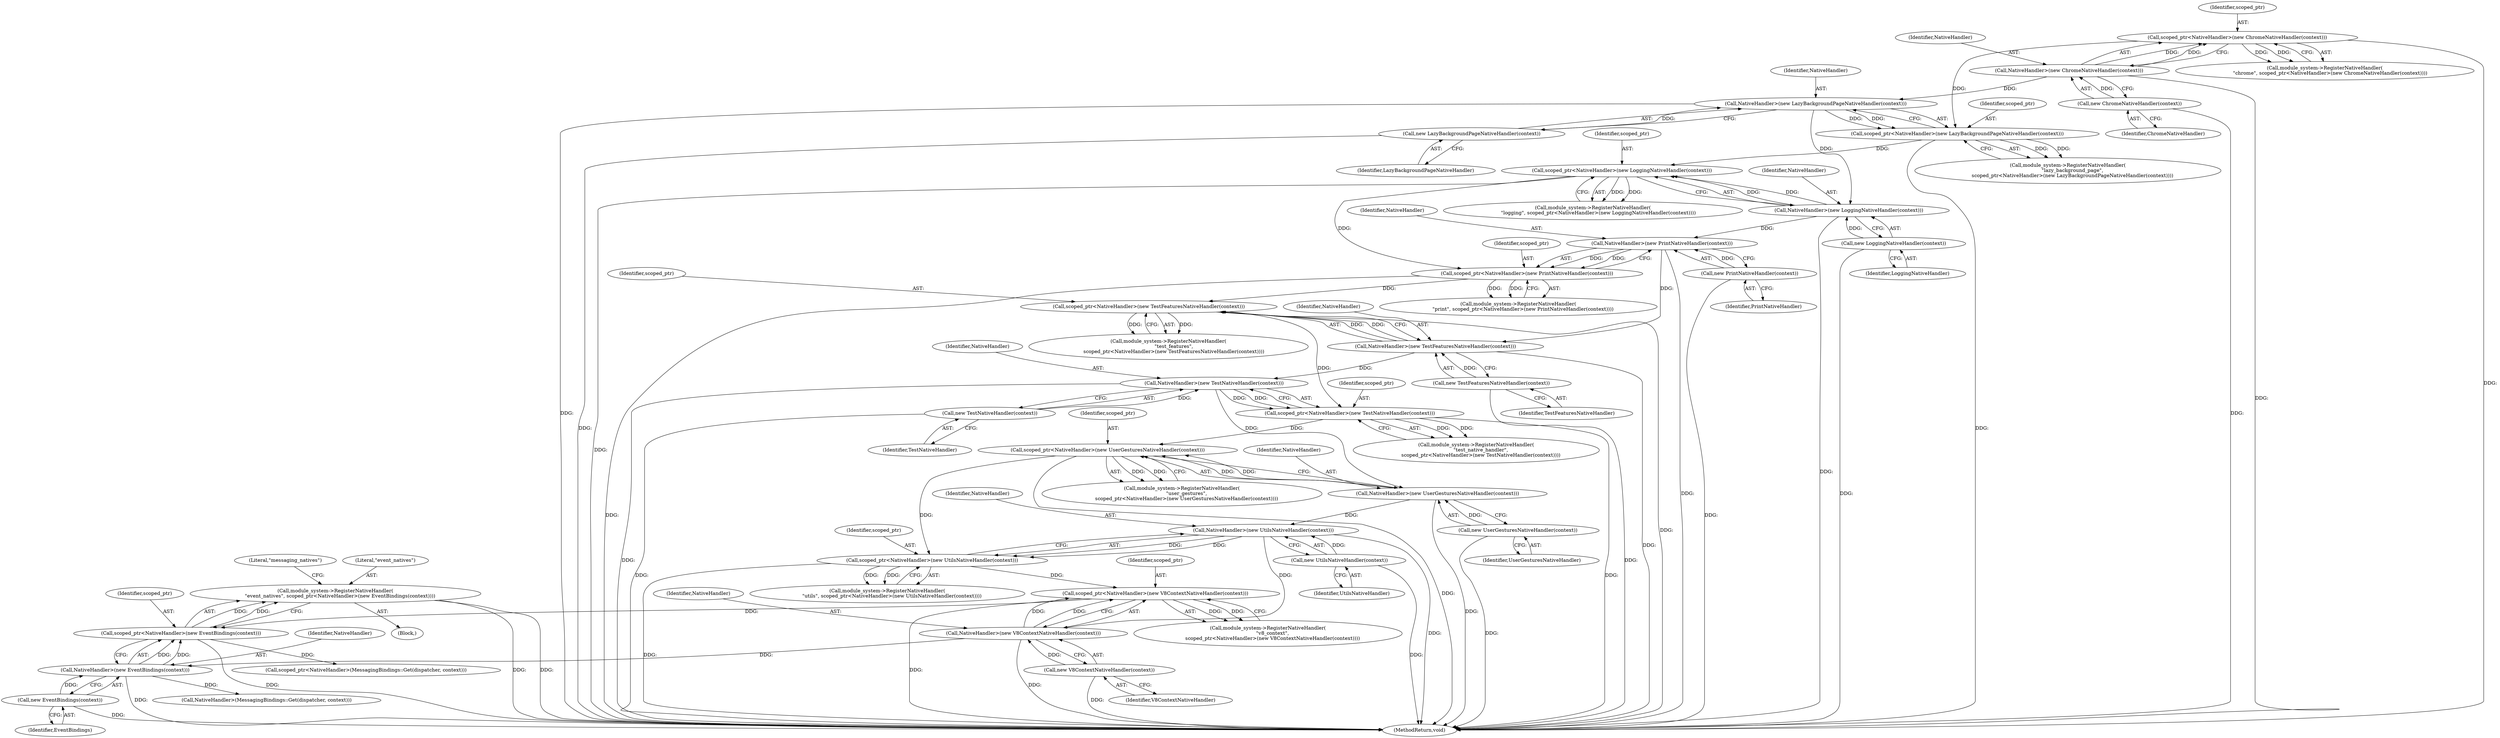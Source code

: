 digraph "1_Chrome_c0569cc04741cccf6548c2169fcc1609d958523f_3@API" {
"1000182" [label="(Call,module_system->RegisterNativeHandler(\n      \"event_natives\", scoped_ptr<NativeHandler>(new EventBindings(context))))"];
"1000184" [label="(Call,scoped_ptr<NativeHandler>(new EventBindings(context)))"];
"1000176" [label="(Call,scoped_ptr<NativeHandler>(new V8ContextNativeHandler(context)))"];
"1000168" [label="(Call,scoped_ptr<NativeHandler>(new UtilsNativeHandler(context)))"];
"1000160" [label="(Call,scoped_ptr<NativeHandler>(new UserGesturesNativeHandler(context)))"];
"1000152" [label="(Call,scoped_ptr<NativeHandler>(new TestNativeHandler(context)))"];
"1000144" [label="(Call,scoped_ptr<NativeHandler>(new TestFeaturesNativeHandler(context)))"];
"1000136" [label="(Call,scoped_ptr<NativeHandler>(new PrintNativeHandler(context)))"];
"1000125" [label="(Call,scoped_ptr<NativeHandler>(new LoggingNativeHandler(context)))"];
"1000117" [label="(Call,scoped_ptr<NativeHandler>(new LazyBackgroundPageNativeHandler(context)))"];
"1000109" [label="(Call,scoped_ptr<NativeHandler>(new ChromeNativeHandler(context)))"];
"1000111" [label="(Call,NativeHandler>(new ChromeNativeHandler(context)))"];
"1000113" [label="(Call,new ChromeNativeHandler(context))"];
"1000119" [label="(Call,NativeHandler>(new LazyBackgroundPageNativeHandler(context)))"];
"1000121" [label="(Call,new LazyBackgroundPageNativeHandler(context))"];
"1000127" [label="(Call,NativeHandler>(new LoggingNativeHandler(context)))"];
"1000129" [label="(Call,new LoggingNativeHandler(context))"];
"1000138" [label="(Call,NativeHandler>(new PrintNativeHandler(context)))"];
"1000140" [label="(Call,new PrintNativeHandler(context))"];
"1000146" [label="(Call,NativeHandler>(new TestFeaturesNativeHandler(context)))"];
"1000148" [label="(Call,new TestFeaturesNativeHandler(context))"];
"1000154" [label="(Call,NativeHandler>(new TestNativeHandler(context)))"];
"1000156" [label="(Call,new TestNativeHandler(context))"];
"1000162" [label="(Call,NativeHandler>(new UserGesturesNativeHandler(context)))"];
"1000164" [label="(Call,new UserGesturesNativeHandler(context))"];
"1000170" [label="(Call,NativeHandler>(new UtilsNativeHandler(context)))"];
"1000172" [label="(Call,new UtilsNativeHandler(context))"];
"1000178" [label="(Call,NativeHandler>(new V8ContextNativeHandler(context)))"];
"1000180" [label="(Call,new V8ContextNativeHandler(context))"];
"1000186" [label="(Call,NativeHandler>(new EventBindings(context)))"];
"1000188" [label="(Call,new EventBindings(context))"];
"1000128" [label="(Identifier,NativeHandler)"];
"1000146" [label="(Call,NativeHandler>(new TestFeaturesNativeHandler(context)))"];
"1000109" [label="(Call,scoped_ptr<NativeHandler>(new ChromeNativeHandler(context)))"];
"1000178" [label="(Call,NativeHandler>(new V8ContextNativeHandler(context)))"];
"1000194" [label="(Call,NativeHandler>(MessagingBindings::Get(dispatcher, context)))"];
"1000154" [label="(Call,NativeHandler>(new TestNativeHandler(context)))"];
"1000112" [label="(Identifier,NativeHandler)"];
"1000181" [label="(Identifier,V8ContextNativeHandler)"];
"1000177" [label="(Identifier,scoped_ptr)"];
"1000126" [label="(Identifier,scoped_ptr)"];
"1000115" [label="(Call,module_system->RegisterNativeHandler(\n      \"lazy_background_page\",\n      scoped_ptr<NativeHandler>(new LazyBackgroundPageNativeHandler(context))))"];
"1000139" [label="(Identifier,NativeHandler)"];
"1000127" [label="(Call,NativeHandler>(new LoggingNativeHandler(context)))"];
"1000136" [label="(Call,scoped_ptr<NativeHandler>(new PrintNativeHandler(context)))"];
"1000186" [label="(Call,NativeHandler>(new EventBindings(context)))"];
"1000138" [label="(Call,NativeHandler>(new PrintNativeHandler(context)))"];
"1000114" [label="(Identifier,ChromeNativeHandler)"];
"1000110" [label="(Identifier,scoped_ptr)"];
"1000171" [label="(Identifier,NativeHandler)"];
"1000118" [label="(Identifier,scoped_ptr)"];
"1000113" [label="(Call,new ChromeNativeHandler(context))"];
"1000155" [label="(Identifier,NativeHandler)"];
"1000111" [label="(Call,NativeHandler>(new ChromeNativeHandler(context)))"];
"1000145" [label="(Identifier,scoped_ptr)"];
"1000137" [label="(Identifier,scoped_ptr)"];
"1000156" [label="(Call,new TestNativeHandler(context))"];
"1000121" [label="(Call,new LazyBackgroundPageNativeHandler(context))"];
"1000187" [label="(Identifier,NativeHandler)"];
"1000173" [label="(Identifier,UtilsNativeHandler)"];
"1000119" [label="(Call,NativeHandler>(new LazyBackgroundPageNativeHandler(context)))"];
"1000149" [label="(Identifier,TestFeaturesNativeHandler)"];
"1000172" [label="(Call,new UtilsNativeHandler(context))"];
"1000123" [label="(Call,module_system->RegisterNativeHandler(\n       \"logging\", scoped_ptr<NativeHandler>(new LoggingNativeHandler(context))))"];
"1000122" [label="(Identifier,LazyBackgroundPageNativeHandler)"];
"1000141" [label="(Identifier,PrintNativeHandler)"];
"1000182" [label="(Call,module_system->RegisterNativeHandler(\n      \"event_natives\", scoped_ptr<NativeHandler>(new EventBindings(context))))"];
"1000163" [label="(Identifier,NativeHandler)"];
"1000120" [label="(Identifier,NativeHandler)"];
"1000162" [label="(Call,NativeHandler>(new UserGesturesNativeHandler(context)))"];
"1000191" [label="(Literal,\"messaging_natives\")"];
"1000157" [label="(Identifier,TestNativeHandler)"];
"1000148" [label="(Call,new TestFeaturesNativeHandler(context))"];
"1000166" [label="(Call,module_system->RegisterNativeHandler(\n      \"utils\", scoped_ptr<NativeHandler>(new UtilsNativeHandler(context))))"];
"1000160" [label="(Call,scoped_ptr<NativeHandler>(new UserGesturesNativeHandler(context)))"];
"1000144" [label="(Call,scoped_ptr<NativeHandler>(new TestFeaturesNativeHandler(context)))"];
"1000176" [label="(Call,scoped_ptr<NativeHandler>(new V8ContextNativeHandler(context)))"];
"1000117" [label="(Call,scoped_ptr<NativeHandler>(new LazyBackgroundPageNativeHandler(context)))"];
"1000174" [label="(Call,module_system->RegisterNativeHandler(\n      \"v8_context\",\n      scoped_ptr<NativeHandler>(new V8ContextNativeHandler(context))))"];
"1000152" [label="(Call,scoped_ptr<NativeHandler>(new TestNativeHandler(context)))"];
"1000153" [label="(Identifier,scoped_ptr)"];
"1000129" [label="(Call,new LoggingNativeHandler(context))"];
"1000130" [label="(Identifier,LoggingNativeHandler)"];
"1000164" [label="(Call,new UserGesturesNativeHandler(context))"];
"1000170" [label="(Call,NativeHandler>(new UtilsNativeHandler(context)))"];
"1000147" [label="(Identifier,NativeHandler)"];
"1000189" [label="(Identifier,EventBindings)"];
"1000142" [label="(Call,module_system->RegisterNativeHandler(\n       \"test_features\",\n       scoped_ptr<NativeHandler>(new TestFeaturesNativeHandler(context))))"];
"1000168" [label="(Call,scoped_ptr<NativeHandler>(new UtilsNativeHandler(context)))"];
"1000158" [label="(Call,module_system->RegisterNativeHandler(\n      \"user_gestures\",\n      scoped_ptr<NativeHandler>(new UserGesturesNativeHandler(context))))"];
"1000107" [label="(Call,module_system->RegisterNativeHandler(\n       \"chrome\", scoped_ptr<NativeHandler>(new ChromeNativeHandler(context))))"];
"1000188" [label="(Call,new EventBindings(context))"];
"1000327" [label="(MethodReturn,void)"];
"1000106" [label="(Block,)"];
"1000140" [label="(Call,new PrintNativeHandler(context))"];
"1000192" [label="(Call,scoped_ptr<NativeHandler>(MessagingBindings::Get(dispatcher, context)))"];
"1000125" [label="(Call,scoped_ptr<NativeHandler>(new LoggingNativeHandler(context)))"];
"1000165" [label="(Identifier,UserGesturesNativeHandler)"];
"1000180" [label="(Call,new V8ContextNativeHandler(context))"];
"1000179" [label="(Identifier,NativeHandler)"];
"1000185" [label="(Identifier,scoped_ptr)"];
"1000183" [label="(Literal,\"event_natives\")"];
"1000169" [label="(Identifier,scoped_ptr)"];
"1000150" [label="(Call,module_system->RegisterNativeHandler(\n      \"test_native_handler\",\n      scoped_ptr<NativeHandler>(new TestNativeHandler(context))))"];
"1000134" [label="(Call,module_system->RegisterNativeHandler(\n      \"print\", scoped_ptr<NativeHandler>(new PrintNativeHandler(context))))"];
"1000184" [label="(Call,scoped_ptr<NativeHandler>(new EventBindings(context)))"];
"1000161" [label="(Identifier,scoped_ptr)"];
"1000182" -> "1000106"  [label="AST: "];
"1000182" -> "1000184"  [label="CFG: "];
"1000183" -> "1000182"  [label="AST: "];
"1000184" -> "1000182"  [label="AST: "];
"1000191" -> "1000182"  [label="CFG: "];
"1000182" -> "1000327"  [label="DDG: "];
"1000182" -> "1000327"  [label="DDG: "];
"1000184" -> "1000182"  [label="DDG: "];
"1000184" -> "1000182"  [label="DDG: "];
"1000184" -> "1000186"  [label="CFG: "];
"1000185" -> "1000184"  [label="AST: "];
"1000186" -> "1000184"  [label="AST: "];
"1000184" -> "1000327"  [label="DDG: "];
"1000176" -> "1000184"  [label="DDG: "];
"1000186" -> "1000184"  [label="DDG: "];
"1000186" -> "1000184"  [label="DDG: "];
"1000184" -> "1000192"  [label="DDG: "];
"1000176" -> "1000174"  [label="AST: "];
"1000176" -> "1000178"  [label="CFG: "];
"1000177" -> "1000176"  [label="AST: "];
"1000178" -> "1000176"  [label="AST: "];
"1000174" -> "1000176"  [label="CFG: "];
"1000176" -> "1000327"  [label="DDG: "];
"1000176" -> "1000174"  [label="DDG: "];
"1000176" -> "1000174"  [label="DDG: "];
"1000168" -> "1000176"  [label="DDG: "];
"1000178" -> "1000176"  [label="DDG: "];
"1000178" -> "1000176"  [label="DDG: "];
"1000168" -> "1000166"  [label="AST: "];
"1000168" -> "1000170"  [label="CFG: "];
"1000169" -> "1000168"  [label="AST: "];
"1000170" -> "1000168"  [label="AST: "];
"1000166" -> "1000168"  [label="CFG: "];
"1000168" -> "1000327"  [label="DDG: "];
"1000168" -> "1000166"  [label="DDG: "];
"1000168" -> "1000166"  [label="DDG: "];
"1000160" -> "1000168"  [label="DDG: "];
"1000170" -> "1000168"  [label="DDG: "];
"1000170" -> "1000168"  [label="DDG: "];
"1000160" -> "1000158"  [label="AST: "];
"1000160" -> "1000162"  [label="CFG: "];
"1000161" -> "1000160"  [label="AST: "];
"1000162" -> "1000160"  [label="AST: "];
"1000158" -> "1000160"  [label="CFG: "];
"1000160" -> "1000327"  [label="DDG: "];
"1000160" -> "1000158"  [label="DDG: "];
"1000160" -> "1000158"  [label="DDG: "];
"1000152" -> "1000160"  [label="DDG: "];
"1000162" -> "1000160"  [label="DDG: "];
"1000162" -> "1000160"  [label="DDG: "];
"1000152" -> "1000150"  [label="AST: "];
"1000152" -> "1000154"  [label="CFG: "];
"1000153" -> "1000152"  [label="AST: "];
"1000154" -> "1000152"  [label="AST: "];
"1000150" -> "1000152"  [label="CFG: "];
"1000152" -> "1000327"  [label="DDG: "];
"1000152" -> "1000150"  [label="DDG: "];
"1000152" -> "1000150"  [label="DDG: "];
"1000144" -> "1000152"  [label="DDG: "];
"1000154" -> "1000152"  [label="DDG: "];
"1000154" -> "1000152"  [label="DDG: "];
"1000144" -> "1000142"  [label="AST: "];
"1000144" -> "1000146"  [label="CFG: "];
"1000145" -> "1000144"  [label="AST: "];
"1000146" -> "1000144"  [label="AST: "];
"1000142" -> "1000144"  [label="CFG: "];
"1000144" -> "1000327"  [label="DDG: "];
"1000144" -> "1000142"  [label="DDG: "];
"1000144" -> "1000142"  [label="DDG: "];
"1000136" -> "1000144"  [label="DDG: "];
"1000146" -> "1000144"  [label="DDG: "];
"1000146" -> "1000144"  [label="DDG: "];
"1000136" -> "1000134"  [label="AST: "];
"1000136" -> "1000138"  [label="CFG: "];
"1000137" -> "1000136"  [label="AST: "];
"1000138" -> "1000136"  [label="AST: "];
"1000134" -> "1000136"  [label="CFG: "];
"1000136" -> "1000327"  [label="DDG: "];
"1000136" -> "1000134"  [label="DDG: "];
"1000136" -> "1000134"  [label="DDG: "];
"1000125" -> "1000136"  [label="DDG: "];
"1000138" -> "1000136"  [label="DDG: "];
"1000138" -> "1000136"  [label="DDG: "];
"1000125" -> "1000123"  [label="AST: "];
"1000125" -> "1000127"  [label="CFG: "];
"1000126" -> "1000125"  [label="AST: "];
"1000127" -> "1000125"  [label="AST: "];
"1000123" -> "1000125"  [label="CFG: "];
"1000125" -> "1000327"  [label="DDG: "];
"1000125" -> "1000123"  [label="DDG: "];
"1000125" -> "1000123"  [label="DDG: "];
"1000117" -> "1000125"  [label="DDG: "];
"1000127" -> "1000125"  [label="DDG: "];
"1000127" -> "1000125"  [label="DDG: "];
"1000117" -> "1000115"  [label="AST: "];
"1000117" -> "1000119"  [label="CFG: "];
"1000118" -> "1000117"  [label="AST: "];
"1000119" -> "1000117"  [label="AST: "];
"1000115" -> "1000117"  [label="CFG: "];
"1000117" -> "1000327"  [label="DDG: "];
"1000117" -> "1000115"  [label="DDG: "];
"1000117" -> "1000115"  [label="DDG: "];
"1000109" -> "1000117"  [label="DDG: "];
"1000119" -> "1000117"  [label="DDG: "];
"1000119" -> "1000117"  [label="DDG: "];
"1000109" -> "1000107"  [label="AST: "];
"1000109" -> "1000111"  [label="CFG: "];
"1000110" -> "1000109"  [label="AST: "];
"1000111" -> "1000109"  [label="AST: "];
"1000107" -> "1000109"  [label="CFG: "];
"1000109" -> "1000327"  [label="DDG: "];
"1000109" -> "1000107"  [label="DDG: "];
"1000109" -> "1000107"  [label="DDG: "];
"1000111" -> "1000109"  [label="DDG: "];
"1000111" -> "1000109"  [label="DDG: "];
"1000111" -> "1000113"  [label="CFG: "];
"1000112" -> "1000111"  [label="AST: "];
"1000113" -> "1000111"  [label="AST: "];
"1000111" -> "1000327"  [label="DDG: "];
"1000113" -> "1000111"  [label="DDG: "];
"1000111" -> "1000119"  [label="DDG: "];
"1000113" -> "1000114"  [label="CFG: "];
"1000114" -> "1000113"  [label="AST: "];
"1000113" -> "1000327"  [label="DDG: "];
"1000119" -> "1000121"  [label="CFG: "];
"1000120" -> "1000119"  [label="AST: "];
"1000121" -> "1000119"  [label="AST: "];
"1000119" -> "1000327"  [label="DDG: "];
"1000121" -> "1000119"  [label="DDG: "];
"1000119" -> "1000127"  [label="DDG: "];
"1000121" -> "1000122"  [label="CFG: "];
"1000122" -> "1000121"  [label="AST: "];
"1000121" -> "1000327"  [label="DDG: "];
"1000127" -> "1000129"  [label="CFG: "];
"1000128" -> "1000127"  [label="AST: "];
"1000129" -> "1000127"  [label="AST: "];
"1000127" -> "1000327"  [label="DDG: "];
"1000129" -> "1000127"  [label="DDG: "];
"1000127" -> "1000138"  [label="DDG: "];
"1000129" -> "1000130"  [label="CFG: "];
"1000130" -> "1000129"  [label="AST: "];
"1000129" -> "1000327"  [label="DDG: "];
"1000138" -> "1000140"  [label="CFG: "];
"1000139" -> "1000138"  [label="AST: "];
"1000140" -> "1000138"  [label="AST: "];
"1000138" -> "1000327"  [label="DDG: "];
"1000140" -> "1000138"  [label="DDG: "];
"1000138" -> "1000146"  [label="DDG: "];
"1000140" -> "1000141"  [label="CFG: "];
"1000141" -> "1000140"  [label="AST: "];
"1000140" -> "1000327"  [label="DDG: "];
"1000146" -> "1000148"  [label="CFG: "];
"1000147" -> "1000146"  [label="AST: "];
"1000148" -> "1000146"  [label="AST: "];
"1000146" -> "1000327"  [label="DDG: "];
"1000148" -> "1000146"  [label="DDG: "];
"1000146" -> "1000154"  [label="DDG: "];
"1000148" -> "1000149"  [label="CFG: "];
"1000149" -> "1000148"  [label="AST: "];
"1000148" -> "1000327"  [label="DDG: "];
"1000154" -> "1000156"  [label="CFG: "];
"1000155" -> "1000154"  [label="AST: "];
"1000156" -> "1000154"  [label="AST: "];
"1000154" -> "1000327"  [label="DDG: "];
"1000156" -> "1000154"  [label="DDG: "];
"1000154" -> "1000162"  [label="DDG: "];
"1000156" -> "1000157"  [label="CFG: "];
"1000157" -> "1000156"  [label="AST: "];
"1000156" -> "1000327"  [label="DDG: "];
"1000162" -> "1000164"  [label="CFG: "];
"1000163" -> "1000162"  [label="AST: "];
"1000164" -> "1000162"  [label="AST: "];
"1000162" -> "1000327"  [label="DDG: "];
"1000164" -> "1000162"  [label="DDG: "];
"1000162" -> "1000170"  [label="DDG: "];
"1000164" -> "1000165"  [label="CFG: "];
"1000165" -> "1000164"  [label="AST: "];
"1000164" -> "1000327"  [label="DDG: "];
"1000170" -> "1000172"  [label="CFG: "];
"1000171" -> "1000170"  [label="AST: "];
"1000172" -> "1000170"  [label="AST: "];
"1000170" -> "1000327"  [label="DDG: "];
"1000172" -> "1000170"  [label="DDG: "];
"1000170" -> "1000178"  [label="DDG: "];
"1000172" -> "1000173"  [label="CFG: "];
"1000173" -> "1000172"  [label="AST: "];
"1000172" -> "1000327"  [label="DDG: "];
"1000178" -> "1000180"  [label="CFG: "];
"1000179" -> "1000178"  [label="AST: "];
"1000180" -> "1000178"  [label="AST: "];
"1000178" -> "1000327"  [label="DDG: "];
"1000180" -> "1000178"  [label="DDG: "];
"1000178" -> "1000186"  [label="DDG: "];
"1000180" -> "1000181"  [label="CFG: "];
"1000181" -> "1000180"  [label="AST: "];
"1000180" -> "1000327"  [label="DDG: "];
"1000186" -> "1000188"  [label="CFG: "];
"1000187" -> "1000186"  [label="AST: "];
"1000188" -> "1000186"  [label="AST: "];
"1000186" -> "1000327"  [label="DDG: "];
"1000188" -> "1000186"  [label="DDG: "];
"1000186" -> "1000194"  [label="DDG: "];
"1000188" -> "1000189"  [label="CFG: "];
"1000189" -> "1000188"  [label="AST: "];
"1000188" -> "1000327"  [label="DDG: "];
}
